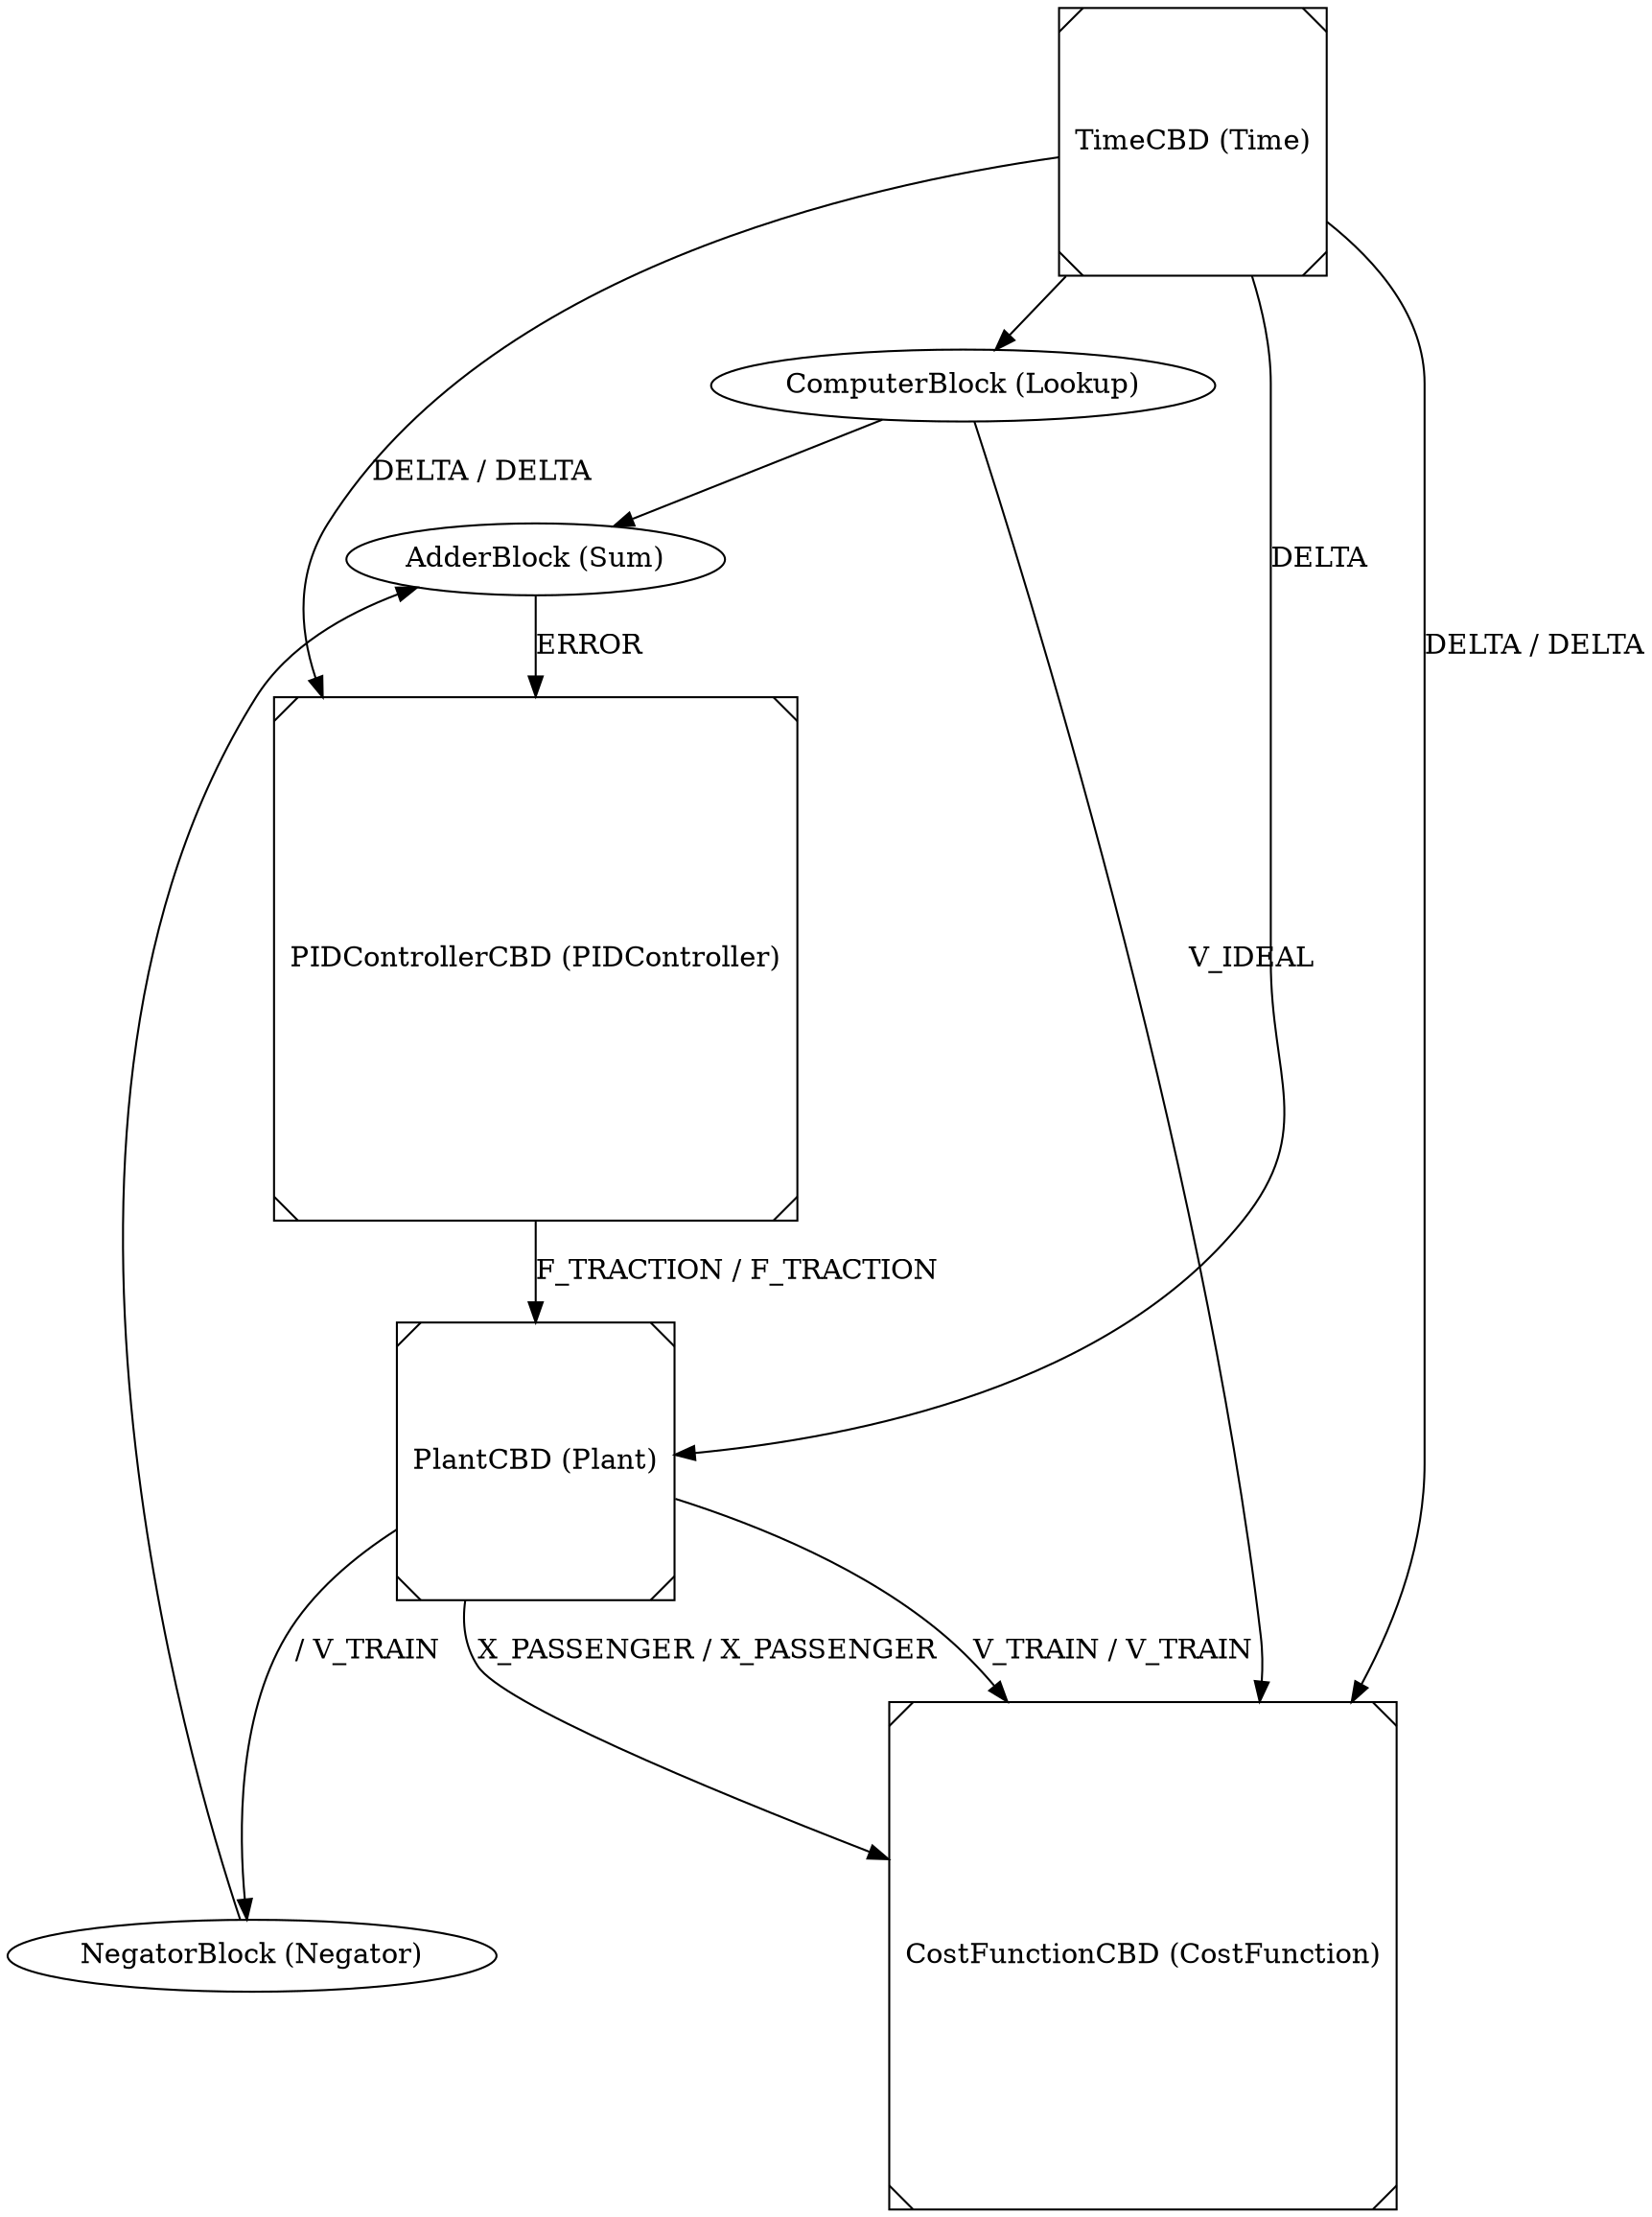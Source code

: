 digraph graphname
{Time [label="TimeCBD (Time)",shape=Msquare];
Lookup [label="ComputerBlock (Lookup)"];
Time -> Lookup [label=""];
Sum [label="AdderBlock (Sum)"];
Lookup -> Sum [label=""];
Negator -> Sum [label=""];
Negator [label="NegatorBlock (Negator)"];
Plant -> Negator [label=" / V_TRAIN"];
PIDController [label="PIDControllerCBD (PIDController)",shape=Msquare];
Time -> PIDController [label="DELTA / DELTA"];
Sum -> PIDController [label="ERROR"];
Plant [label="PlantCBD (Plant)",shape=Msquare];
PIDController -> Plant [label="F_TRACTION / F_TRACTION"];
Time -> Plant [label="DELTA"];
CostFunction [label="CostFunctionCBD (CostFunction)",shape=Msquare];
Plant -> CostFunction [label="V_TRAIN / V_TRAIN"];
Time -> CostFunction [label="DELTA / DELTA"];
Plant -> CostFunction [label="X_PASSENGER / X_PASSENGER"];
Lookup -> CostFunction [label="V_IDEAL"];

}